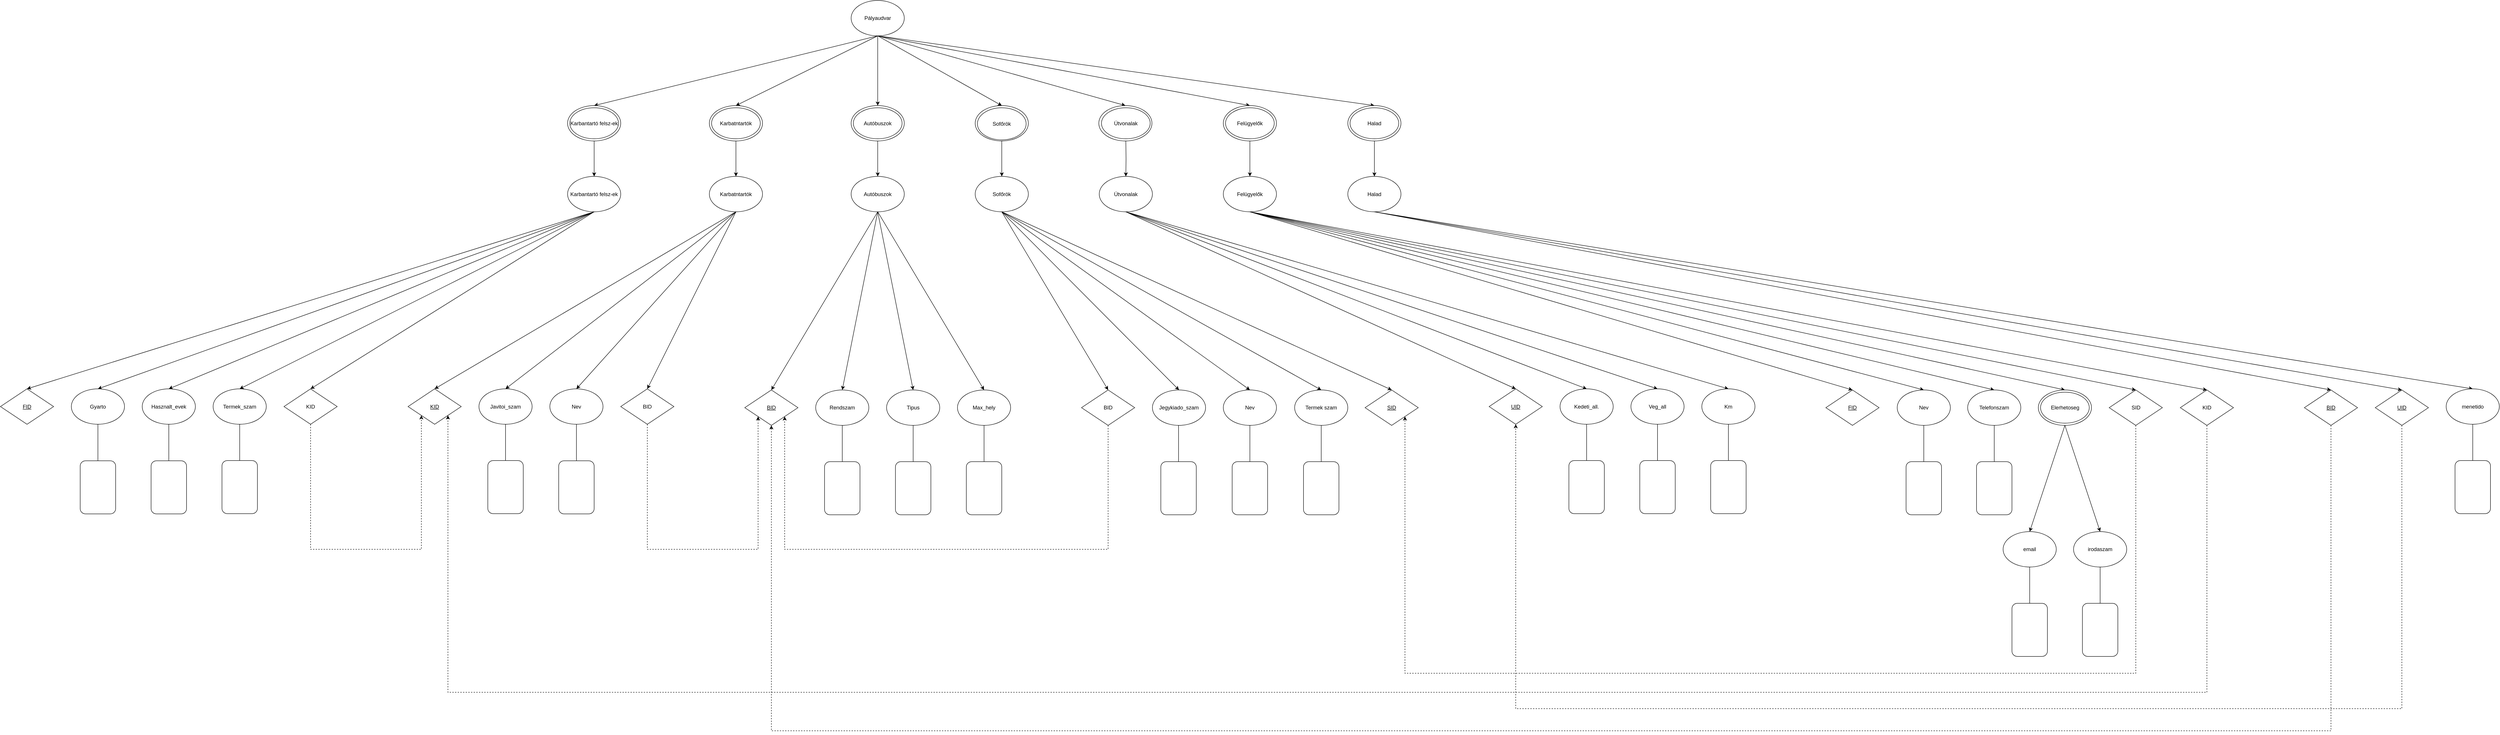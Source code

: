 <mxfile version="22.1.4" type="device">
  <diagram name="1 oldal" id="VtYqye-FtJfE0zJOBTTC">
    <mxGraphModel dx="3054" dy="775" grid="1" gridSize="10" guides="1" tooltips="1" connect="1" arrows="1" fold="1" page="1" pageScale="1" pageWidth="827" pageHeight="1169" math="0" shadow="0">
      <root>
        <mxCell id="0" />
        <mxCell id="1" parent="0" />
        <mxCell id="_cBR1kMhC5_cjphcYEg0-15" style="rounded=0;orthogonalLoop=1;jettySize=auto;html=1;exitX=0.5;exitY=1;exitDx=0;exitDy=0;entryX=0.5;entryY=0;entryDx=0;entryDy=0;" edge="1" parent="1" source="_cBR1kMhC5_cjphcYEg0-1" target="_cBR1kMhC5_cjphcYEg0-2">
          <mxGeometry relative="1" as="geometry" />
        </mxCell>
        <mxCell id="_cBR1kMhC5_cjphcYEg0-16" style="rounded=0;orthogonalLoop=1;jettySize=auto;html=1;exitX=0.5;exitY=1;exitDx=0;exitDy=0;entryX=0.5;entryY=0;entryDx=0;entryDy=0;" edge="1" parent="1" source="_cBR1kMhC5_cjphcYEg0-1" target="_cBR1kMhC5_cjphcYEg0-3">
          <mxGeometry relative="1" as="geometry" />
        </mxCell>
        <mxCell id="_cBR1kMhC5_cjphcYEg0-17" style="edgeStyle=orthogonalEdgeStyle;rounded=0;orthogonalLoop=1;jettySize=auto;html=1;exitX=0.5;exitY=1;exitDx=0;exitDy=0;entryX=0.5;entryY=0;entryDx=0;entryDy=0;" edge="1" parent="1" source="_cBR1kMhC5_cjphcYEg0-1" target="_cBR1kMhC5_cjphcYEg0-4">
          <mxGeometry relative="1" as="geometry" />
        </mxCell>
        <mxCell id="_cBR1kMhC5_cjphcYEg0-18" style="rounded=0;orthogonalLoop=1;jettySize=auto;html=1;exitX=0.5;exitY=1;exitDx=0;exitDy=0;entryX=0.5;entryY=0;entryDx=0;entryDy=0;" edge="1" parent="1" source="_cBR1kMhC5_cjphcYEg0-1" target="_cBR1kMhC5_cjphcYEg0-5">
          <mxGeometry relative="1" as="geometry" />
        </mxCell>
        <mxCell id="_cBR1kMhC5_cjphcYEg0-19" style="rounded=0;orthogonalLoop=1;jettySize=auto;html=1;exitX=0.5;exitY=1;exitDx=0;exitDy=0;entryX=0.5;entryY=0;entryDx=0;entryDy=0;" edge="1" parent="1" source="_cBR1kMhC5_cjphcYEg0-1" target="_cBR1kMhC5_cjphcYEg0-6">
          <mxGeometry relative="1" as="geometry" />
        </mxCell>
        <mxCell id="_cBR1kMhC5_cjphcYEg0-20" style="rounded=0;orthogonalLoop=1;jettySize=auto;html=1;exitX=0.5;exitY=1;exitDx=0;exitDy=0;entryX=0.5;entryY=0;entryDx=0;entryDy=0;" edge="1" parent="1" source="_cBR1kMhC5_cjphcYEg0-1" target="_cBR1kMhC5_cjphcYEg0-7">
          <mxGeometry relative="1" as="geometry" />
        </mxCell>
        <mxCell id="_cBR1kMhC5_cjphcYEg0-157" style="rounded=0;orthogonalLoop=1;jettySize=auto;html=1;exitX=0.5;exitY=1;exitDx=0;exitDy=0;entryX=0.5;entryY=0;entryDx=0;entryDy=0;" edge="1" parent="1" source="_cBR1kMhC5_cjphcYEg0-1" target="_cBR1kMhC5_cjphcYEg0-154">
          <mxGeometry relative="1" as="geometry" />
        </mxCell>
        <mxCell id="_cBR1kMhC5_cjphcYEg0-1" value="Pályaudvar" style="ellipse;whiteSpace=wrap;html=1;" vertex="1" parent="1">
          <mxGeometry x="360" y="40" width="120" height="80" as="geometry" />
        </mxCell>
        <mxCell id="_cBR1kMhC5_cjphcYEg0-21" style="edgeStyle=orthogonalEdgeStyle;rounded=0;orthogonalLoop=1;jettySize=auto;html=1;exitX=0.5;exitY=1;exitDx=0;exitDy=0;" edge="1" parent="1" source="_cBR1kMhC5_cjphcYEg0-2" target="_cBR1kMhC5_cjphcYEg0-8">
          <mxGeometry relative="1" as="geometry" />
        </mxCell>
        <mxCell id="_cBR1kMhC5_cjphcYEg0-2" value="Karbantartó felsz-ek" style="ellipse;whiteSpace=wrap;html=1;" vertex="1" parent="1">
          <mxGeometry x="-280" y="277.5" width="120" height="80" as="geometry" />
        </mxCell>
        <mxCell id="_cBR1kMhC5_cjphcYEg0-22" style="edgeStyle=orthogonalEdgeStyle;rounded=0;orthogonalLoop=1;jettySize=auto;html=1;exitX=0.5;exitY=1;exitDx=0;exitDy=0;entryX=0.5;entryY=0;entryDx=0;entryDy=0;" edge="1" parent="1" source="_cBR1kMhC5_cjphcYEg0-3" target="_cBR1kMhC5_cjphcYEg0-10">
          <mxGeometry relative="1" as="geometry" />
        </mxCell>
        <mxCell id="_cBR1kMhC5_cjphcYEg0-3" value="Karbatntartók" style="ellipse;whiteSpace=wrap;html=1;" vertex="1" parent="1">
          <mxGeometry x="40" y="277.5" width="120" height="80" as="geometry" />
        </mxCell>
        <mxCell id="_cBR1kMhC5_cjphcYEg0-23" style="edgeStyle=orthogonalEdgeStyle;rounded=0;orthogonalLoop=1;jettySize=auto;html=1;exitX=0.5;exitY=1;exitDx=0;exitDy=0;" edge="1" parent="1" source="_cBR1kMhC5_cjphcYEg0-4" target="_cBR1kMhC5_cjphcYEg0-11">
          <mxGeometry relative="1" as="geometry" />
        </mxCell>
        <mxCell id="_cBR1kMhC5_cjphcYEg0-4" value="Autóbuszok" style="ellipse;whiteSpace=wrap;html=1;" vertex="1" parent="1">
          <mxGeometry x="360" y="277.5" width="120" height="80" as="geometry" />
        </mxCell>
        <mxCell id="_cBR1kMhC5_cjphcYEg0-24" style="edgeStyle=orthogonalEdgeStyle;rounded=0;orthogonalLoop=1;jettySize=auto;html=1;exitX=0.5;exitY=1;exitDx=0;exitDy=0;entryX=0.5;entryY=0;entryDx=0;entryDy=0;" edge="1" parent="1" source="_cBR1kMhC5_cjphcYEg0-5" target="_cBR1kMhC5_cjphcYEg0-12">
          <mxGeometry relative="1" as="geometry" />
        </mxCell>
        <mxCell id="_cBR1kMhC5_cjphcYEg0-5" value="Sofőrök" style="ellipse;whiteSpace=wrap;html=1;" vertex="1" parent="1">
          <mxGeometry x="640" y="277.5" width="120" height="80" as="geometry" />
        </mxCell>
        <mxCell id="_cBR1kMhC5_cjphcYEg0-25" style="edgeStyle=orthogonalEdgeStyle;rounded=0;orthogonalLoop=1;jettySize=auto;html=1;exitX=0.5;exitY=1;exitDx=0;exitDy=0;" edge="1" parent="1" target="_cBR1kMhC5_cjphcYEg0-13">
          <mxGeometry relative="1" as="geometry">
            <mxPoint x="980" y="357.5" as="sourcePoint" />
          </mxGeometry>
        </mxCell>
        <mxCell id="_cBR1kMhC5_cjphcYEg0-6" value="Útvonalak" style="ellipse;whiteSpace=wrap;html=1;" vertex="1" parent="1">
          <mxGeometry x="919" y="277.5" width="120" height="80" as="geometry" />
        </mxCell>
        <mxCell id="_cBR1kMhC5_cjphcYEg0-26" style="edgeStyle=orthogonalEdgeStyle;rounded=0;orthogonalLoop=1;jettySize=auto;html=1;exitX=0.5;exitY=1;exitDx=0;exitDy=0;entryX=0.5;entryY=0;entryDx=0;entryDy=0;" edge="1" parent="1" source="_cBR1kMhC5_cjphcYEg0-7" target="_cBR1kMhC5_cjphcYEg0-14">
          <mxGeometry relative="1" as="geometry" />
        </mxCell>
        <mxCell id="_cBR1kMhC5_cjphcYEg0-7" value="Felügyelők" style="ellipse;whiteSpace=wrap;html=1;" vertex="1" parent="1">
          <mxGeometry x="1200" y="277.5" width="120" height="80" as="geometry" />
        </mxCell>
        <mxCell id="_cBR1kMhC5_cjphcYEg0-66" style="edgeStyle=none;rounded=0;orthogonalLoop=1;jettySize=auto;html=1;exitX=0.5;exitY=1;exitDx=0;exitDy=0;entryX=0.5;entryY=0;entryDx=0;entryDy=0;" edge="1" parent="1" source="_cBR1kMhC5_cjphcYEg0-8" target="_cBR1kMhC5_cjphcYEg0-36">
          <mxGeometry relative="1" as="geometry" />
        </mxCell>
        <mxCell id="_cBR1kMhC5_cjphcYEg0-67" style="edgeStyle=none;rounded=0;orthogonalLoop=1;jettySize=auto;html=1;exitX=0.5;exitY=1;exitDx=0;exitDy=0;entryX=0.5;entryY=0;entryDx=0;entryDy=0;" edge="1" parent="1" source="_cBR1kMhC5_cjphcYEg0-8" target="_cBR1kMhC5_cjphcYEg0-33">
          <mxGeometry relative="1" as="geometry" />
        </mxCell>
        <mxCell id="_cBR1kMhC5_cjphcYEg0-68" style="edgeStyle=none;rounded=0;orthogonalLoop=1;jettySize=auto;html=1;exitX=0.5;exitY=1;exitDx=0;exitDy=0;entryX=0.5;entryY=0;entryDx=0;entryDy=0;" edge="1" parent="1" source="_cBR1kMhC5_cjphcYEg0-8" target="_cBR1kMhC5_cjphcYEg0-34">
          <mxGeometry relative="1" as="geometry" />
        </mxCell>
        <mxCell id="_cBR1kMhC5_cjphcYEg0-69" style="edgeStyle=none;rounded=0;orthogonalLoop=1;jettySize=auto;html=1;exitX=0.5;exitY=1;exitDx=0;exitDy=0;entryX=0.5;entryY=0;entryDx=0;entryDy=0;" edge="1" parent="1" source="_cBR1kMhC5_cjphcYEg0-8" target="_cBR1kMhC5_cjphcYEg0-35">
          <mxGeometry relative="1" as="geometry" />
        </mxCell>
        <mxCell id="_cBR1kMhC5_cjphcYEg0-70" style="edgeStyle=none;rounded=0;orthogonalLoop=1;jettySize=auto;html=1;exitX=0.5;exitY=1;exitDx=0;exitDy=0;entryX=0.5;entryY=0;entryDx=0;entryDy=0;" edge="1" parent="1" source="_cBR1kMhC5_cjphcYEg0-8" target="_cBR1kMhC5_cjphcYEg0-37">
          <mxGeometry relative="1" as="geometry" />
        </mxCell>
        <mxCell id="_cBR1kMhC5_cjphcYEg0-8" value="Karbantartó felsz-ek" style="ellipse;whiteSpace=wrap;html=1;" vertex="1" parent="1">
          <mxGeometry x="-280" y="437.5" width="120" height="80" as="geometry" />
        </mxCell>
        <mxCell id="_cBR1kMhC5_cjphcYEg0-71" style="edgeStyle=none;rounded=0;orthogonalLoop=1;jettySize=auto;html=1;exitX=0.5;exitY=1;exitDx=0;exitDy=0;entryX=0.5;entryY=0;entryDx=0;entryDy=0;" edge="1" parent="1" source="_cBR1kMhC5_cjphcYEg0-10" target="_cBR1kMhC5_cjphcYEg0-42">
          <mxGeometry relative="1" as="geometry" />
        </mxCell>
        <mxCell id="_cBR1kMhC5_cjphcYEg0-72" style="edgeStyle=none;rounded=0;orthogonalLoop=1;jettySize=auto;html=1;exitX=0.5;exitY=1;exitDx=0;exitDy=0;entryX=0.5;entryY=0;entryDx=0;entryDy=0;" edge="1" parent="1" source="_cBR1kMhC5_cjphcYEg0-10" target="_cBR1kMhC5_cjphcYEg0-39">
          <mxGeometry relative="1" as="geometry" />
        </mxCell>
        <mxCell id="_cBR1kMhC5_cjphcYEg0-73" style="edgeStyle=none;rounded=0;orthogonalLoop=1;jettySize=auto;html=1;exitX=0.5;exitY=1;exitDx=0;exitDy=0;entryX=0.5;entryY=0;entryDx=0;entryDy=0;" edge="1" parent="1" source="_cBR1kMhC5_cjphcYEg0-10" target="_cBR1kMhC5_cjphcYEg0-40">
          <mxGeometry relative="1" as="geometry" />
        </mxCell>
        <mxCell id="_cBR1kMhC5_cjphcYEg0-74" style="edgeStyle=none;rounded=0;orthogonalLoop=1;jettySize=auto;html=1;exitX=0.5;exitY=1;exitDx=0;exitDy=0;entryX=0.5;entryY=0;entryDx=0;entryDy=0;" edge="1" parent="1" source="_cBR1kMhC5_cjphcYEg0-10" target="_cBR1kMhC5_cjphcYEg0-43">
          <mxGeometry relative="1" as="geometry" />
        </mxCell>
        <mxCell id="_cBR1kMhC5_cjphcYEg0-10" value="Karbatntartók" style="ellipse;whiteSpace=wrap;html=1;" vertex="1" parent="1">
          <mxGeometry x="40" y="437.5" width="120" height="80" as="geometry" />
        </mxCell>
        <mxCell id="_cBR1kMhC5_cjphcYEg0-75" style="edgeStyle=none;rounded=0;orthogonalLoop=1;jettySize=auto;html=1;exitX=0.5;exitY=1;exitDx=0;exitDy=0;entryX=0.5;entryY=0;entryDx=0;entryDy=0;" edge="1" parent="1" source="_cBR1kMhC5_cjphcYEg0-11" target="_cBR1kMhC5_cjphcYEg0-47">
          <mxGeometry relative="1" as="geometry" />
        </mxCell>
        <mxCell id="_cBR1kMhC5_cjphcYEg0-76" style="edgeStyle=none;rounded=0;orthogonalLoop=1;jettySize=auto;html=1;exitX=0.5;exitY=1;exitDx=0;exitDy=0;entryX=0.5;entryY=0;entryDx=0;entryDy=0;" edge="1" parent="1" source="_cBR1kMhC5_cjphcYEg0-11" target="_cBR1kMhC5_cjphcYEg0-44">
          <mxGeometry relative="1" as="geometry" />
        </mxCell>
        <mxCell id="_cBR1kMhC5_cjphcYEg0-77" style="edgeStyle=none;rounded=0;orthogonalLoop=1;jettySize=auto;html=1;exitX=0.5;exitY=1;exitDx=0;exitDy=0;entryX=0.5;entryY=0;entryDx=0;entryDy=0;" edge="1" parent="1" source="_cBR1kMhC5_cjphcYEg0-11" target="_cBR1kMhC5_cjphcYEg0-45">
          <mxGeometry relative="1" as="geometry" />
        </mxCell>
        <mxCell id="_cBR1kMhC5_cjphcYEg0-78" style="edgeStyle=none;rounded=0;orthogonalLoop=1;jettySize=auto;html=1;exitX=0.5;exitY=1;exitDx=0;exitDy=0;entryX=0.5;entryY=0;entryDx=0;entryDy=0;" edge="1" parent="1" source="_cBR1kMhC5_cjphcYEg0-11" target="_cBR1kMhC5_cjphcYEg0-46">
          <mxGeometry relative="1" as="geometry" />
        </mxCell>
        <mxCell id="_cBR1kMhC5_cjphcYEg0-11" value="Autóbuszok" style="ellipse;whiteSpace=wrap;html=1;" vertex="1" parent="1">
          <mxGeometry x="360" y="437.5" width="120" height="80" as="geometry" />
        </mxCell>
        <mxCell id="_cBR1kMhC5_cjphcYEg0-79" style="edgeStyle=none;rounded=0;orthogonalLoop=1;jettySize=auto;html=1;exitX=0.5;exitY=1;exitDx=0;exitDy=0;entryX=0.5;entryY=0;entryDx=0;entryDy=0;" edge="1" parent="1" source="_cBR1kMhC5_cjphcYEg0-12">
          <mxGeometry relative="1" as="geometry">
            <mxPoint x="940" y="920.0" as="targetPoint" />
          </mxGeometry>
        </mxCell>
        <mxCell id="_cBR1kMhC5_cjphcYEg0-80" style="edgeStyle=none;rounded=0;orthogonalLoop=1;jettySize=auto;html=1;exitX=0.5;exitY=1;exitDx=0;exitDy=0;entryX=0.5;entryY=0;entryDx=0;entryDy=0;" edge="1" parent="1" source="_cBR1kMhC5_cjphcYEg0-12" target="_cBR1kMhC5_cjphcYEg0-49">
          <mxGeometry relative="1" as="geometry" />
        </mxCell>
        <mxCell id="_cBR1kMhC5_cjphcYEg0-81" style="edgeStyle=none;rounded=0;orthogonalLoop=1;jettySize=auto;html=1;exitX=0.5;exitY=1;exitDx=0;exitDy=0;entryX=0.5;entryY=0;entryDx=0;entryDy=0;" edge="1" parent="1" source="_cBR1kMhC5_cjphcYEg0-12" target="_cBR1kMhC5_cjphcYEg0-50">
          <mxGeometry relative="1" as="geometry" />
        </mxCell>
        <mxCell id="_cBR1kMhC5_cjphcYEg0-82" style="edgeStyle=none;rounded=0;orthogonalLoop=1;jettySize=auto;html=1;exitX=0.5;exitY=1;exitDx=0;exitDy=0;entryX=0.5;entryY=0;entryDx=0;entryDy=0;" edge="1" parent="1" source="_cBR1kMhC5_cjphcYEg0-12" target="_cBR1kMhC5_cjphcYEg0-51">
          <mxGeometry relative="1" as="geometry" />
        </mxCell>
        <mxCell id="_cBR1kMhC5_cjphcYEg0-83" style="edgeStyle=none;rounded=0;orthogonalLoop=1;jettySize=auto;html=1;exitX=0.5;exitY=1;exitDx=0;exitDy=0;entryX=0.5;entryY=0;entryDx=0;entryDy=0;" edge="1" parent="1" source="_cBR1kMhC5_cjphcYEg0-12">
          <mxGeometry relative="1" as="geometry">
            <mxPoint x="1580" y="920.0" as="targetPoint" />
          </mxGeometry>
        </mxCell>
        <mxCell id="_cBR1kMhC5_cjphcYEg0-12" value="Sofőrök" style="ellipse;whiteSpace=wrap;html=1;" vertex="1" parent="1">
          <mxGeometry x="640" y="437.5" width="120" height="80" as="geometry" />
        </mxCell>
        <mxCell id="_cBR1kMhC5_cjphcYEg0-84" style="edgeStyle=none;rounded=0;orthogonalLoop=1;jettySize=auto;html=1;exitX=0.5;exitY=1;exitDx=0;exitDy=0;entryX=0.5;entryY=0;entryDx=0;entryDy=0;" edge="1" parent="1" source="_cBR1kMhC5_cjphcYEg0-13" target="_cBR1kMhC5_cjphcYEg0-57">
          <mxGeometry relative="1" as="geometry" />
        </mxCell>
        <mxCell id="_cBR1kMhC5_cjphcYEg0-85" style="edgeStyle=none;rounded=0;orthogonalLoop=1;jettySize=auto;html=1;exitX=0.5;exitY=1;exitDx=0;exitDy=0;entryX=0.5;entryY=0;entryDx=0;entryDy=0;" edge="1" parent="1" source="_cBR1kMhC5_cjphcYEg0-13" target="_cBR1kMhC5_cjphcYEg0-54">
          <mxGeometry relative="1" as="geometry" />
        </mxCell>
        <mxCell id="_cBR1kMhC5_cjphcYEg0-86" style="edgeStyle=none;rounded=0;orthogonalLoop=1;jettySize=auto;html=1;exitX=0.5;exitY=1;exitDx=0;exitDy=0;entryX=0.5;entryY=0;entryDx=0;entryDy=0;" edge="1" parent="1" source="_cBR1kMhC5_cjphcYEg0-13" target="_cBR1kMhC5_cjphcYEg0-55">
          <mxGeometry relative="1" as="geometry" />
        </mxCell>
        <mxCell id="_cBR1kMhC5_cjphcYEg0-87" style="edgeStyle=none;rounded=0;orthogonalLoop=1;jettySize=auto;html=1;exitX=0.5;exitY=1;exitDx=0;exitDy=0;entryX=0.5;entryY=0;entryDx=0;entryDy=0;" edge="1" parent="1" source="_cBR1kMhC5_cjphcYEg0-13" target="_cBR1kMhC5_cjphcYEg0-56">
          <mxGeometry relative="1" as="geometry" />
        </mxCell>
        <mxCell id="_cBR1kMhC5_cjphcYEg0-13" value="Útvonalak" style="ellipse;whiteSpace=wrap;html=1;" vertex="1" parent="1">
          <mxGeometry x="920" y="437.5" width="120" height="80" as="geometry" />
        </mxCell>
        <mxCell id="_cBR1kMhC5_cjphcYEg0-88" style="edgeStyle=none;rounded=0;orthogonalLoop=1;jettySize=auto;html=1;exitX=0.5;exitY=1;exitDx=0;exitDy=0;entryX=0.5;entryY=0;entryDx=0;entryDy=0;" edge="1" parent="1" source="_cBR1kMhC5_cjphcYEg0-14" target="_cBR1kMhC5_cjphcYEg0-61">
          <mxGeometry relative="1" as="geometry" />
        </mxCell>
        <mxCell id="_cBR1kMhC5_cjphcYEg0-89" style="edgeStyle=none;rounded=0;orthogonalLoop=1;jettySize=auto;html=1;exitX=0.5;exitY=1;exitDx=0;exitDy=0;entryX=0.5;entryY=0;entryDx=0;entryDy=0;" edge="1" parent="1" source="_cBR1kMhC5_cjphcYEg0-14" target="_cBR1kMhC5_cjphcYEg0-58">
          <mxGeometry relative="1" as="geometry" />
        </mxCell>
        <mxCell id="_cBR1kMhC5_cjphcYEg0-90" style="edgeStyle=none;rounded=0;orthogonalLoop=1;jettySize=auto;html=1;exitX=0.5;exitY=1;exitDx=0;exitDy=0;entryX=0.5;entryY=0;entryDx=0;entryDy=0;" edge="1" parent="1" source="_cBR1kMhC5_cjphcYEg0-14" target="_cBR1kMhC5_cjphcYEg0-59">
          <mxGeometry relative="1" as="geometry" />
        </mxCell>
        <mxCell id="_cBR1kMhC5_cjphcYEg0-91" style="edgeStyle=none;rounded=0;orthogonalLoop=1;jettySize=auto;html=1;exitX=0.5;exitY=1;exitDx=0;exitDy=0;entryX=0.5;entryY=0;entryDx=0;entryDy=0;" edge="1" parent="1" source="_cBR1kMhC5_cjphcYEg0-14" target="_cBR1kMhC5_cjphcYEg0-60">
          <mxGeometry relative="1" as="geometry" />
        </mxCell>
        <mxCell id="_cBR1kMhC5_cjphcYEg0-92" style="edgeStyle=none;rounded=0;orthogonalLoop=1;jettySize=auto;html=1;exitX=0.5;exitY=1;exitDx=0;exitDy=0;entryX=0.5;entryY=0;entryDx=0;entryDy=0;" edge="1" parent="1" source="_cBR1kMhC5_cjphcYEg0-14" target="_cBR1kMhC5_cjphcYEg0-65">
          <mxGeometry relative="1" as="geometry">
            <mxPoint x="3380" y="920" as="targetPoint" />
          </mxGeometry>
        </mxCell>
        <mxCell id="_cBR1kMhC5_cjphcYEg0-152" style="rounded=0;orthogonalLoop=1;jettySize=auto;html=1;exitX=0.5;exitY=1;exitDx=0;exitDy=0;entryX=0.5;entryY=0;entryDx=0;entryDy=0;" edge="1" parent="1" source="_cBR1kMhC5_cjphcYEg0-14" target="_cBR1kMhC5_cjphcYEg0-144">
          <mxGeometry relative="1" as="geometry" />
        </mxCell>
        <mxCell id="_cBR1kMhC5_cjphcYEg0-14" value="Felügyelők" style="ellipse;whiteSpace=wrap;html=1;" vertex="1" parent="1">
          <mxGeometry x="1200" y="437.5" width="120" height="80" as="geometry" />
        </mxCell>
        <mxCell id="_cBR1kMhC5_cjphcYEg0-27" value="Útvonalak" style="ellipse;whiteSpace=wrap;html=1;" vertex="1" parent="1">
          <mxGeometry x="925" y="282.5" width="110" height="70" as="geometry" />
        </mxCell>
        <mxCell id="_cBR1kMhC5_cjphcYEg0-28" value="Felügyelők" style="ellipse;whiteSpace=wrap;html=1;" vertex="1" parent="1">
          <mxGeometry x="1205" y="282.5" width="110" height="70" as="geometry" />
        </mxCell>
        <mxCell id="_cBR1kMhC5_cjphcYEg0-29" value="Sofőrök" style="ellipse;whiteSpace=wrap;html=1;" vertex="1" parent="1">
          <mxGeometry x="645" y="282.5" width="110" height="72.5" as="geometry" />
        </mxCell>
        <mxCell id="_cBR1kMhC5_cjphcYEg0-30" value="Autóbuszok" style="ellipse;whiteSpace=wrap;html=1;" vertex="1" parent="1">
          <mxGeometry x="365" y="282.5" width="110" height="70" as="geometry" />
        </mxCell>
        <mxCell id="_cBR1kMhC5_cjphcYEg0-31" value="Karbatntartók" style="ellipse;whiteSpace=wrap;html=1;" vertex="1" parent="1">
          <mxGeometry x="45" y="282.5" width="110" height="70" as="geometry" />
        </mxCell>
        <mxCell id="_cBR1kMhC5_cjphcYEg0-32" value="Karbantartó felsz-ek" style="ellipse;whiteSpace=wrap;html=1;" vertex="1" parent="1">
          <mxGeometry x="-275" y="282.5" width="110" height="70" as="geometry" />
        </mxCell>
        <mxCell id="_cBR1kMhC5_cjphcYEg0-98" style="edgeStyle=none;rounded=0;orthogonalLoop=1;jettySize=auto;html=1;exitX=0.5;exitY=1;exitDx=0;exitDy=0;entryX=0;entryY=0.5;entryDx=0;entryDy=0;endArrow=none;endFill=0;" edge="1" parent="1" source="_cBR1kMhC5_cjphcYEg0-33" target="_cBR1kMhC5_cjphcYEg0-95">
          <mxGeometry relative="1" as="geometry" />
        </mxCell>
        <mxCell id="_cBR1kMhC5_cjphcYEg0-33" value="Gyarto" style="ellipse;whiteSpace=wrap;html=1;" vertex="1" parent="1">
          <mxGeometry x="-1400" y="917.5" width="120" height="80" as="geometry" />
        </mxCell>
        <mxCell id="_cBR1kMhC5_cjphcYEg0-34" value="Hasznalt_evek" style="ellipse;whiteSpace=wrap;html=1;" vertex="1" parent="1">
          <mxGeometry x="-1240" y="917.5" width="120" height="80" as="geometry" />
        </mxCell>
        <mxCell id="_cBR1kMhC5_cjphcYEg0-35" value="Termek_szam" style="ellipse;whiteSpace=wrap;html=1;" vertex="1" parent="1">
          <mxGeometry x="-1080" y="917.5" width="120" height="80" as="geometry" />
        </mxCell>
        <mxCell id="_cBR1kMhC5_cjphcYEg0-36" value="&lt;u&gt;FID&lt;/u&gt;" style="rhombus;whiteSpace=wrap;html=1;" vertex="1" parent="1">
          <mxGeometry x="-1560" y="917.5" width="120" height="80" as="geometry" />
        </mxCell>
        <mxCell id="_cBR1kMhC5_cjphcYEg0-137" style="edgeStyle=orthogonalEdgeStyle;rounded=0;orthogonalLoop=1;jettySize=auto;html=1;exitX=0.5;exitY=1;exitDx=0;exitDy=0;entryX=0;entryY=1;entryDx=0;entryDy=0;dashed=1;" edge="1" parent="1" source="_cBR1kMhC5_cjphcYEg0-37" target="_cBR1kMhC5_cjphcYEg0-42">
          <mxGeometry relative="1" as="geometry">
            <Array as="points">
              <mxPoint x="-860" y="1280" />
              <mxPoint x="-610" y="1280" />
            </Array>
          </mxGeometry>
        </mxCell>
        <mxCell id="_cBR1kMhC5_cjphcYEg0-37" value="KID" style="rhombus;whiteSpace=wrap;html=1;" vertex="1" parent="1">
          <mxGeometry x="-920" y="917.5" width="120" height="80" as="geometry" />
        </mxCell>
        <mxCell id="_cBR1kMhC5_cjphcYEg0-39" value="Javitoi_szam" style="ellipse;whiteSpace=wrap;html=1;" vertex="1" parent="1">
          <mxGeometry x="-480" y="917.5" width="120" height="80" as="geometry" />
        </mxCell>
        <mxCell id="_cBR1kMhC5_cjphcYEg0-40" value="Nev" style="ellipse;whiteSpace=wrap;html=1;" vertex="1" parent="1">
          <mxGeometry x="-320" y="917.5" width="120" height="80" as="geometry" />
        </mxCell>
        <mxCell id="_cBR1kMhC5_cjphcYEg0-42" value="&lt;u&gt;KID&lt;/u&gt;" style="rhombus;whiteSpace=wrap;html=1;" vertex="1" parent="1">
          <mxGeometry x="-640" y="917.5" width="120" height="80" as="geometry" />
        </mxCell>
        <mxCell id="_cBR1kMhC5_cjphcYEg0-140" style="edgeStyle=orthogonalEdgeStyle;rounded=0;orthogonalLoop=1;jettySize=auto;html=1;exitX=0.5;exitY=1;exitDx=0;exitDy=0;entryX=0;entryY=1;entryDx=0;entryDy=0;dashed=1;" edge="1" parent="1" source="_cBR1kMhC5_cjphcYEg0-43" target="_cBR1kMhC5_cjphcYEg0-47">
          <mxGeometry relative="1" as="geometry">
            <Array as="points">
              <mxPoint x="-100" y="1280" />
              <mxPoint x="150" y="1280" />
            </Array>
          </mxGeometry>
        </mxCell>
        <mxCell id="_cBR1kMhC5_cjphcYEg0-43" value="BID" style="rhombus;whiteSpace=wrap;html=1;" vertex="1" parent="1">
          <mxGeometry x="-160" y="917.5" width="120" height="80" as="geometry" />
        </mxCell>
        <mxCell id="_cBR1kMhC5_cjphcYEg0-44" value="Rendszam" style="ellipse;whiteSpace=wrap;html=1;" vertex="1" parent="1">
          <mxGeometry x="280" y="920" width="120" height="80" as="geometry" />
        </mxCell>
        <mxCell id="_cBR1kMhC5_cjphcYEg0-45" value="Tipus" style="ellipse;whiteSpace=wrap;html=1;" vertex="1" parent="1">
          <mxGeometry x="440" y="920" width="120" height="80" as="geometry" />
        </mxCell>
        <mxCell id="_cBR1kMhC5_cjphcYEg0-46" value="Max_hely" style="ellipse;whiteSpace=wrap;html=1;" vertex="1" parent="1">
          <mxGeometry x="600" y="920" width="120" height="80" as="geometry" />
        </mxCell>
        <mxCell id="_cBR1kMhC5_cjphcYEg0-47" value="&lt;u&gt;BID&lt;/u&gt;" style="rhombus;whiteSpace=wrap;html=1;" vertex="1" parent="1">
          <mxGeometry x="120" y="920" width="120" height="80" as="geometry" />
        </mxCell>
        <mxCell id="_cBR1kMhC5_cjphcYEg0-49" value="Jegykiado_szam" style="ellipse;whiteSpace=wrap;html=1;" vertex="1" parent="1">
          <mxGeometry x="1040" y="920" width="120" height="80" as="geometry" />
        </mxCell>
        <mxCell id="_cBR1kMhC5_cjphcYEg0-50" value="Nev" style="ellipse;whiteSpace=wrap;html=1;" vertex="1" parent="1">
          <mxGeometry x="1200" y="920" width="120" height="80" as="geometry" />
        </mxCell>
        <mxCell id="_cBR1kMhC5_cjphcYEg0-51" value="Termek szam" style="ellipse;whiteSpace=wrap;html=1;" vertex="1" parent="1">
          <mxGeometry x="1361" y="920" width="120" height="80" as="geometry" />
        </mxCell>
        <mxCell id="_cBR1kMhC5_cjphcYEg0-54" value="Kedeti_all." style="ellipse;whiteSpace=wrap;html=1;" vertex="1" parent="1">
          <mxGeometry x="1960" y="917.5" width="120" height="80" as="geometry" />
        </mxCell>
        <mxCell id="_cBR1kMhC5_cjphcYEg0-55" value="Veg_all" style="ellipse;whiteSpace=wrap;html=1;" vertex="1" parent="1">
          <mxGeometry x="2120" y="917.5" width="120" height="80" as="geometry" />
        </mxCell>
        <mxCell id="_cBR1kMhC5_cjphcYEg0-56" value="Km" style="ellipse;whiteSpace=wrap;html=1;" vertex="1" parent="1">
          <mxGeometry x="2280" y="917.5" width="120" height="80" as="geometry" />
        </mxCell>
        <mxCell id="_cBR1kMhC5_cjphcYEg0-57" value="&lt;u&gt;UID&lt;/u&gt;" style="rhombus;whiteSpace=wrap;html=1;" vertex="1" parent="1">
          <mxGeometry x="1800" y="917.5" width="120" height="80" as="geometry" />
        </mxCell>
        <mxCell id="_cBR1kMhC5_cjphcYEg0-58" value="Nev" style="ellipse;whiteSpace=wrap;html=1;" vertex="1" parent="1">
          <mxGeometry x="2721" y="920" width="120" height="80" as="geometry" />
        </mxCell>
        <mxCell id="_cBR1kMhC5_cjphcYEg0-59" value="Telefonszam" style="ellipse;whiteSpace=wrap;html=1;" vertex="1" parent="1">
          <mxGeometry x="2880" y="920" width="120" height="80" as="geometry" />
        </mxCell>
        <mxCell id="_cBR1kMhC5_cjphcYEg0-135" style="edgeStyle=none;rounded=0;orthogonalLoop=1;jettySize=auto;html=1;exitX=0.5;exitY=1;exitDx=0;exitDy=0;entryX=0.5;entryY=0;entryDx=0;entryDy=0;" edge="1" parent="1" source="_cBR1kMhC5_cjphcYEg0-60" target="_cBR1kMhC5_cjphcYEg0-64">
          <mxGeometry relative="1" as="geometry" />
        </mxCell>
        <mxCell id="_cBR1kMhC5_cjphcYEg0-136" style="edgeStyle=none;rounded=0;orthogonalLoop=1;jettySize=auto;html=1;exitX=0.5;exitY=1;exitDx=0;exitDy=0;entryX=0.5;entryY=0;entryDx=0;entryDy=0;" edge="1" parent="1" source="_cBR1kMhC5_cjphcYEg0-60" target="_cBR1kMhC5_cjphcYEg0-63">
          <mxGeometry relative="1" as="geometry" />
        </mxCell>
        <mxCell id="_cBR1kMhC5_cjphcYEg0-60" value="Elerhetoseg" style="ellipse;whiteSpace=wrap;html=1;" vertex="1" parent="1">
          <mxGeometry x="3039.5" y="920" width="120" height="80" as="geometry" />
        </mxCell>
        <mxCell id="_cBR1kMhC5_cjphcYEg0-61" value="&lt;u&gt;FID&lt;/u&gt;" style="rhombus;whiteSpace=wrap;html=1;" vertex="1" parent="1">
          <mxGeometry x="2560" y="920" width="120" height="80" as="geometry" />
        </mxCell>
        <mxCell id="_cBR1kMhC5_cjphcYEg0-62" value="Elerhetoseg" style="ellipse;whiteSpace=wrap;html=1;" vertex="1" parent="1">
          <mxGeometry x="3044.5" y="925" width="110" height="70" as="geometry" />
        </mxCell>
        <mxCell id="_cBR1kMhC5_cjphcYEg0-63" value="email" style="ellipse;whiteSpace=wrap;html=1;" vertex="1" parent="1">
          <mxGeometry x="2960" y="1240" width="120" height="80" as="geometry" />
        </mxCell>
        <mxCell id="_cBR1kMhC5_cjphcYEg0-64" value="irodaszam" style="ellipse;whiteSpace=wrap;html=1;" vertex="1" parent="1">
          <mxGeometry x="3119" y="1240" width="120" height="80" as="geometry" />
        </mxCell>
        <mxCell id="_cBR1kMhC5_cjphcYEg0-145" style="edgeStyle=orthogonalEdgeStyle;rounded=0;orthogonalLoop=1;jettySize=auto;html=1;exitX=0.5;exitY=1;exitDx=0;exitDy=0;entryX=1;entryY=1;entryDx=0;entryDy=0;dashed=1;" edge="1" parent="1" source="_cBR1kMhC5_cjphcYEg0-65" target="_cBR1kMhC5_cjphcYEg0-141">
          <mxGeometry relative="1" as="geometry">
            <Array as="points">
              <mxPoint x="3260" y="1560" />
              <mxPoint x="1610" y="1560" />
            </Array>
          </mxGeometry>
        </mxCell>
        <mxCell id="_cBR1kMhC5_cjphcYEg0-65" value="SID" style="rhombus;whiteSpace=wrap;html=1;" vertex="1" parent="1">
          <mxGeometry x="3199.5" y="920" width="120" height="80" as="geometry" />
        </mxCell>
        <mxCell id="_cBR1kMhC5_cjphcYEg0-95" value="" style="rounded=1;whiteSpace=wrap;html=1;rotation=90;" vertex="1" parent="1">
          <mxGeometry x="-1400" y="1100" width="120" height="80" as="geometry" />
        </mxCell>
        <mxCell id="_cBR1kMhC5_cjphcYEg0-99" style="edgeStyle=none;rounded=0;orthogonalLoop=1;jettySize=auto;html=1;exitX=0.5;exitY=1;exitDx=0;exitDy=0;entryX=0;entryY=0.5;entryDx=0;entryDy=0;endArrow=none;endFill=0;" edge="1" parent="1" target="_cBR1kMhC5_cjphcYEg0-100">
          <mxGeometry relative="1" as="geometry">
            <mxPoint x="-1180" y="998" as="sourcePoint" />
          </mxGeometry>
        </mxCell>
        <mxCell id="_cBR1kMhC5_cjphcYEg0-100" value="" style="rounded=1;whiteSpace=wrap;html=1;rotation=90;" vertex="1" parent="1">
          <mxGeometry x="-1240" y="1100" width="120" height="80" as="geometry" />
        </mxCell>
        <mxCell id="_cBR1kMhC5_cjphcYEg0-101" style="edgeStyle=none;rounded=0;orthogonalLoop=1;jettySize=auto;html=1;exitX=0.5;exitY=1;exitDx=0;exitDy=0;entryX=0;entryY=0.5;entryDx=0;entryDy=0;endArrow=none;endFill=0;" edge="1" parent="1" target="_cBR1kMhC5_cjphcYEg0-102">
          <mxGeometry relative="1" as="geometry">
            <mxPoint x="-1020" y="997.5" as="sourcePoint" />
          </mxGeometry>
        </mxCell>
        <mxCell id="_cBR1kMhC5_cjphcYEg0-102" value="" style="rounded=1;whiteSpace=wrap;html=1;rotation=90;" vertex="1" parent="1">
          <mxGeometry x="-1080" y="1099.5" width="120" height="80" as="geometry" />
        </mxCell>
        <mxCell id="_cBR1kMhC5_cjphcYEg0-103" style="edgeStyle=none;rounded=0;orthogonalLoop=1;jettySize=auto;html=1;exitX=0.5;exitY=1;exitDx=0;exitDy=0;entryX=0;entryY=0.5;entryDx=0;entryDy=0;endArrow=none;endFill=0;" edge="1" parent="1" target="_cBR1kMhC5_cjphcYEg0-104">
          <mxGeometry relative="1" as="geometry">
            <mxPoint x="-420" y="997.5" as="sourcePoint" />
          </mxGeometry>
        </mxCell>
        <mxCell id="_cBR1kMhC5_cjphcYEg0-104" value="" style="rounded=1;whiteSpace=wrap;html=1;rotation=90;" vertex="1" parent="1">
          <mxGeometry x="-480" y="1099.5" width="120" height="80" as="geometry" />
        </mxCell>
        <mxCell id="_cBR1kMhC5_cjphcYEg0-107" style="edgeStyle=none;rounded=0;orthogonalLoop=1;jettySize=auto;html=1;exitX=0.5;exitY=1;exitDx=0;exitDy=0;entryX=0;entryY=0.5;entryDx=0;entryDy=0;endArrow=none;endFill=0;" edge="1" parent="1" target="_cBR1kMhC5_cjphcYEg0-108">
          <mxGeometry relative="1" as="geometry">
            <mxPoint x="-260" y="998" as="sourcePoint" />
          </mxGeometry>
        </mxCell>
        <mxCell id="_cBR1kMhC5_cjphcYEg0-108" value="" style="rounded=1;whiteSpace=wrap;html=1;rotation=90;" vertex="1" parent="1">
          <mxGeometry x="-320" y="1100" width="120" height="80" as="geometry" />
        </mxCell>
        <mxCell id="_cBR1kMhC5_cjphcYEg0-109" style="edgeStyle=none;rounded=0;orthogonalLoop=1;jettySize=auto;html=1;exitX=0.5;exitY=1;exitDx=0;exitDy=0;entryX=0;entryY=0.5;entryDx=0;entryDy=0;endArrow=none;endFill=0;" edge="1" parent="1" target="_cBR1kMhC5_cjphcYEg0-110">
          <mxGeometry relative="1" as="geometry">
            <mxPoint x="340" y="1000" as="sourcePoint" />
          </mxGeometry>
        </mxCell>
        <mxCell id="_cBR1kMhC5_cjphcYEg0-110" value="" style="rounded=1;whiteSpace=wrap;html=1;rotation=90;" vertex="1" parent="1">
          <mxGeometry x="280" y="1102" width="120" height="80" as="geometry" />
        </mxCell>
        <mxCell id="_cBR1kMhC5_cjphcYEg0-111" style="edgeStyle=none;rounded=0;orthogonalLoop=1;jettySize=auto;html=1;exitX=0.5;exitY=1;exitDx=0;exitDy=0;entryX=0;entryY=0.5;entryDx=0;entryDy=0;endArrow=none;endFill=0;" edge="1" parent="1" target="_cBR1kMhC5_cjphcYEg0-112">
          <mxGeometry relative="1" as="geometry">
            <mxPoint x="500" y="1000" as="sourcePoint" />
          </mxGeometry>
        </mxCell>
        <mxCell id="_cBR1kMhC5_cjphcYEg0-112" value="" style="rounded=1;whiteSpace=wrap;html=1;rotation=90;" vertex="1" parent="1">
          <mxGeometry x="440" y="1102" width="120" height="80" as="geometry" />
        </mxCell>
        <mxCell id="_cBR1kMhC5_cjphcYEg0-113" style="edgeStyle=none;rounded=0;orthogonalLoop=1;jettySize=auto;html=1;exitX=0.5;exitY=1;exitDx=0;exitDy=0;entryX=0;entryY=0.5;entryDx=0;entryDy=0;endArrow=none;endFill=0;" edge="1" parent="1" target="_cBR1kMhC5_cjphcYEg0-114">
          <mxGeometry relative="1" as="geometry">
            <mxPoint x="660" y="1000" as="sourcePoint" />
          </mxGeometry>
        </mxCell>
        <mxCell id="_cBR1kMhC5_cjphcYEg0-114" value="" style="rounded=1;whiteSpace=wrap;html=1;rotation=90;" vertex="1" parent="1">
          <mxGeometry x="600" y="1102" width="120" height="80" as="geometry" />
        </mxCell>
        <mxCell id="_cBR1kMhC5_cjphcYEg0-115" style="edgeStyle=none;rounded=0;orthogonalLoop=1;jettySize=auto;html=1;exitX=0.5;exitY=1;exitDx=0;exitDy=0;entryX=0;entryY=0.5;entryDx=0;entryDy=0;endArrow=none;endFill=0;" edge="1" parent="1" target="_cBR1kMhC5_cjphcYEg0-116">
          <mxGeometry relative="1" as="geometry">
            <mxPoint x="1099" y="1000" as="sourcePoint" />
          </mxGeometry>
        </mxCell>
        <mxCell id="_cBR1kMhC5_cjphcYEg0-116" value="" style="rounded=1;whiteSpace=wrap;html=1;rotation=90;" vertex="1" parent="1">
          <mxGeometry x="1039" y="1102" width="120" height="80" as="geometry" />
        </mxCell>
        <mxCell id="_cBR1kMhC5_cjphcYEg0-117" style="edgeStyle=none;rounded=0;orthogonalLoop=1;jettySize=auto;html=1;exitX=0.5;exitY=1;exitDx=0;exitDy=0;entryX=0;entryY=0.5;entryDx=0;entryDy=0;endArrow=none;endFill=0;" edge="1" parent="1" target="_cBR1kMhC5_cjphcYEg0-118">
          <mxGeometry relative="1" as="geometry">
            <mxPoint x="1260" y="1000" as="sourcePoint" />
          </mxGeometry>
        </mxCell>
        <mxCell id="_cBR1kMhC5_cjphcYEg0-118" value="" style="rounded=1;whiteSpace=wrap;html=1;rotation=90;" vertex="1" parent="1">
          <mxGeometry x="1200" y="1102" width="120" height="80" as="geometry" />
        </mxCell>
        <mxCell id="_cBR1kMhC5_cjphcYEg0-119" style="edgeStyle=none;rounded=0;orthogonalLoop=1;jettySize=auto;html=1;exitX=0.5;exitY=1;exitDx=0;exitDy=0;entryX=0;entryY=0.5;entryDx=0;entryDy=0;endArrow=none;endFill=0;" edge="1" parent="1" target="_cBR1kMhC5_cjphcYEg0-120">
          <mxGeometry relative="1" as="geometry">
            <mxPoint x="1421" y="1000" as="sourcePoint" />
          </mxGeometry>
        </mxCell>
        <mxCell id="_cBR1kMhC5_cjphcYEg0-120" value="" style="rounded=1;whiteSpace=wrap;html=1;rotation=90;" vertex="1" parent="1">
          <mxGeometry x="1361" y="1102" width="120" height="80" as="geometry" />
        </mxCell>
        <mxCell id="_cBR1kMhC5_cjphcYEg0-121" style="edgeStyle=none;rounded=0;orthogonalLoop=1;jettySize=auto;html=1;exitX=0.5;exitY=1;exitDx=0;exitDy=0;entryX=0;entryY=0.5;entryDx=0;entryDy=0;endArrow=none;endFill=0;" edge="1" parent="1" target="_cBR1kMhC5_cjphcYEg0-122">
          <mxGeometry relative="1" as="geometry">
            <mxPoint x="2020" y="997.5" as="sourcePoint" />
          </mxGeometry>
        </mxCell>
        <mxCell id="_cBR1kMhC5_cjphcYEg0-122" value="" style="rounded=1;whiteSpace=wrap;html=1;rotation=90;" vertex="1" parent="1">
          <mxGeometry x="1960" y="1099.5" width="120" height="80" as="geometry" />
        </mxCell>
        <mxCell id="_cBR1kMhC5_cjphcYEg0-123" style="edgeStyle=none;rounded=0;orthogonalLoop=1;jettySize=auto;html=1;exitX=0.5;exitY=1;exitDx=0;exitDy=0;entryX=0;entryY=0.5;entryDx=0;entryDy=0;endArrow=none;endFill=0;" edge="1" parent="1" target="_cBR1kMhC5_cjphcYEg0-124">
          <mxGeometry relative="1" as="geometry">
            <mxPoint x="2180" y="997.5" as="sourcePoint" />
          </mxGeometry>
        </mxCell>
        <mxCell id="_cBR1kMhC5_cjphcYEg0-124" value="" style="rounded=1;whiteSpace=wrap;html=1;rotation=90;" vertex="1" parent="1">
          <mxGeometry x="2120" y="1099.5" width="120" height="80" as="geometry" />
        </mxCell>
        <mxCell id="_cBR1kMhC5_cjphcYEg0-125" style="edgeStyle=none;rounded=0;orthogonalLoop=1;jettySize=auto;html=1;exitX=0.5;exitY=1;exitDx=0;exitDy=0;entryX=0;entryY=0.5;entryDx=0;entryDy=0;endArrow=none;endFill=0;" edge="1" parent="1" target="_cBR1kMhC5_cjphcYEg0-126">
          <mxGeometry relative="1" as="geometry">
            <mxPoint x="2340" y="997.5" as="sourcePoint" />
          </mxGeometry>
        </mxCell>
        <mxCell id="_cBR1kMhC5_cjphcYEg0-126" value="" style="rounded=1;whiteSpace=wrap;html=1;rotation=90;" vertex="1" parent="1">
          <mxGeometry x="2280" y="1099.5" width="120" height="80" as="geometry" />
        </mxCell>
        <mxCell id="_cBR1kMhC5_cjphcYEg0-127" style="edgeStyle=none;rounded=0;orthogonalLoop=1;jettySize=auto;html=1;exitX=0.5;exitY=1;exitDx=0;exitDy=0;entryX=0;entryY=0.5;entryDx=0;entryDy=0;endArrow=none;endFill=0;" edge="1" parent="1" target="_cBR1kMhC5_cjphcYEg0-128">
          <mxGeometry relative="1" as="geometry">
            <mxPoint x="2781" y="1000" as="sourcePoint" />
          </mxGeometry>
        </mxCell>
        <mxCell id="_cBR1kMhC5_cjphcYEg0-128" value="" style="rounded=1;whiteSpace=wrap;html=1;rotation=90;" vertex="1" parent="1">
          <mxGeometry x="2721" y="1102" width="120" height="80" as="geometry" />
        </mxCell>
        <mxCell id="_cBR1kMhC5_cjphcYEg0-129" style="edgeStyle=none;rounded=0;orthogonalLoop=1;jettySize=auto;html=1;exitX=0.5;exitY=1;exitDx=0;exitDy=0;entryX=0;entryY=0.5;entryDx=0;entryDy=0;endArrow=none;endFill=0;" edge="1" parent="1" target="_cBR1kMhC5_cjphcYEg0-130">
          <mxGeometry relative="1" as="geometry">
            <mxPoint x="2940" y="1000" as="sourcePoint" />
          </mxGeometry>
        </mxCell>
        <mxCell id="_cBR1kMhC5_cjphcYEg0-130" value="" style="rounded=1;whiteSpace=wrap;html=1;rotation=90;" vertex="1" parent="1">
          <mxGeometry x="2880" y="1102" width="120" height="80" as="geometry" />
        </mxCell>
        <mxCell id="_cBR1kMhC5_cjphcYEg0-131" style="edgeStyle=none;rounded=0;orthogonalLoop=1;jettySize=auto;html=1;exitX=0.5;exitY=1;exitDx=0;exitDy=0;entryX=0;entryY=0.5;entryDx=0;entryDy=0;endArrow=none;endFill=0;" edge="1" parent="1" target="_cBR1kMhC5_cjphcYEg0-132">
          <mxGeometry relative="1" as="geometry">
            <mxPoint x="3020" y="1320" as="sourcePoint" />
          </mxGeometry>
        </mxCell>
        <mxCell id="_cBR1kMhC5_cjphcYEg0-132" value="" style="rounded=1;whiteSpace=wrap;html=1;rotation=90;" vertex="1" parent="1">
          <mxGeometry x="2960" y="1422" width="120" height="80" as="geometry" />
        </mxCell>
        <mxCell id="_cBR1kMhC5_cjphcYEg0-133" style="edgeStyle=none;rounded=0;orthogonalLoop=1;jettySize=auto;html=1;exitX=0.5;exitY=1;exitDx=0;exitDy=0;entryX=0;entryY=0.5;entryDx=0;entryDy=0;endArrow=none;endFill=0;" edge="1" parent="1" target="_cBR1kMhC5_cjphcYEg0-134">
          <mxGeometry relative="1" as="geometry">
            <mxPoint x="3179" y="1320" as="sourcePoint" />
          </mxGeometry>
        </mxCell>
        <mxCell id="_cBR1kMhC5_cjphcYEg0-134" value="" style="rounded=1;whiteSpace=wrap;html=1;rotation=90;" vertex="1" parent="1">
          <mxGeometry x="3119" y="1422" width="120" height="80" as="geometry" />
        </mxCell>
        <mxCell id="_cBR1kMhC5_cjphcYEg0-141" value="&lt;u&gt;SID&lt;/u&gt;" style="rhombus;whiteSpace=wrap;html=1;" vertex="1" parent="1">
          <mxGeometry x="1520" y="920" width="120" height="80" as="geometry" />
        </mxCell>
        <mxCell id="_cBR1kMhC5_cjphcYEg0-143" style="edgeStyle=orthogonalEdgeStyle;rounded=0;orthogonalLoop=1;jettySize=auto;html=1;exitX=0.5;exitY=1;exitDx=0;exitDy=0;entryX=1;entryY=1;entryDx=0;entryDy=0;dashed=1;" edge="1" parent="1" source="_cBR1kMhC5_cjphcYEg0-142" target="_cBR1kMhC5_cjphcYEg0-47">
          <mxGeometry relative="1" as="geometry">
            <Array as="points">
              <mxPoint x="940" y="1280" />
              <mxPoint x="210" y="1280" />
            </Array>
          </mxGeometry>
        </mxCell>
        <mxCell id="_cBR1kMhC5_cjphcYEg0-142" value="BID" style="rhombus;whiteSpace=wrap;html=1;" vertex="1" parent="1">
          <mxGeometry x="880" y="920" width="120" height="80" as="geometry" />
        </mxCell>
        <mxCell id="_cBR1kMhC5_cjphcYEg0-146" style="edgeStyle=orthogonalEdgeStyle;rounded=0;orthogonalLoop=1;jettySize=auto;html=1;exitX=0.5;exitY=1;exitDx=0;exitDy=0;entryX=1;entryY=1;entryDx=0;entryDy=0;dashed=1;" edge="1" parent="1" source="_cBR1kMhC5_cjphcYEg0-144" target="_cBR1kMhC5_cjphcYEg0-42">
          <mxGeometry relative="1" as="geometry">
            <mxPoint x="3420" y="1012.5" as="sourcePoint" />
            <mxPoint x="-550" y="990" as="targetPoint" />
            <Array as="points">
              <mxPoint x="3420" y="1603" />
              <mxPoint x="-550" y="1603" />
            </Array>
          </mxGeometry>
        </mxCell>
        <mxCell id="_cBR1kMhC5_cjphcYEg0-144" value="KID" style="rhombus;whiteSpace=wrap;html=1;" vertex="1" parent="1">
          <mxGeometry x="3360" y="920" width="120" height="80" as="geometry" />
        </mxCell>
        <mxCell id="_cBR1kMhC5_cjphcYEg0-153" style="edgeStyle=orthogonalEdgeStyle;rounded=0;orthogonalLoop=1;jettySize=auto;html=1;exitX=0.5;exitY=1;exitDx=0;exitDy=0;entryX=0.5;entryY=0;entryDx=0;entryDy=0;" edge="1" parent="1" source="_cBR1kMhC5_cjphcYEg0-154" target="_cBR1kMhC5_cjphcYEg0-155">
          <mxGeometry relative="1" as="geometry" />
        </mxCell>
        <mxCell id="_cBR1kMhC5_cjphcYEg0-154" value="Felügyelők" style="ellipse;whiteSpace=wrap;html=1;" vertex="1" parent="1">
          <mxGeometry x="1481" y="277.5" width="120" height="80" as="geometry" />
        </mxCell>
        <mxCell id="_cBR1kMhC5_cjphcYEg0-164" style="rounded=0;orthogonalLoop=1;jettySize=auto;html=1;exitX=0.5;exitY=1;exitDx=0;exitDy=0;entryX=0.5;entryY=0;entryDx=0;entryDy=0;" edge="1" parent="1" source="_cBR1kMhC5_cjphcYEg0-155" target="_cBR1kMhC5_cjphcYEg0-158">
          <mxGeometry relative="1" as="geometry" />
        </mxCell>
        <mxCell id="_cBR1kMhC5_cjphcYEg0-165" style="edgeStyle=none;rounded=0;orthogonalLoop=1;jettySize=auto;html=1;exitX=0.5;exitY=1;exitDx=0;exitDy=0;entryX=0.5;entryY=0;entryDx=0;entryDy=0;" edge="1" parent="1" source="_cBR1kMhC5_cjphcYEg0-155" target="_cBR1kMhC5_cjphcYEg0-159">
          <mxGeometry relative="1" as="geometry" />
        </mxCell>
        <mxCell id="_cBR1kMhC5_cjphcYEg0-166" style="edgeStyle=none;rounded=0;orthogonalLoop=1;jettySize=auto;html=1;exitX=0.5;exitY=1;exitDx=0;exitDy=0;entryX=0.5;entryY=0;entryDx=0;entryDy=0;" edge="1" parent="1" source="_cBR1kMhC5_cjphcYEg0-155" target="_cBR1kMhC5_cjphcYEg0-161">
          <mxGeometry relative="1" as="geometry" />
        </mxCell>
        <mxCell id="_cBR1kMhC5_cjphcYEg0-155" value="Halad" style="ellipse;whiteSpace=wrap;html=1;" vertex="1" parent="1">
          <mxGeometry x="1481" y="437.5" width="120" height="80" as="geometry" />
        </mxCell>
        <mxCell id="_cBR1kMhC5_cjphcYEg0-156" value="Halad" style="ellipse;whiteSpace=wrap;html=1;" vertex="1" parent="1">
          <mxGeometry x="1486" y="282.5" width="110" height="70" as="geometry" />
        </mxCell>
        <mxCell id="_cBR1kMhC5_cjphcYEg0-168" style="edgeStyle=orthogonalEdgeStyle;rounded=0;orthogonalLoop=1;jettySize=auto;html=1;exitX=0.5;exitY=1;exitDx=0;exitDy=0;entryX=0.5;entryY=1;entryDx=0;entryDy=0;dashed=1;" edge="1" parent="1" source="_cBR1kMhC5_cjphcYEg0-158" target="_cBR1kMhC5_cjphcYEg0-47">
          <mxGeometry relative="1" as="geometry">
            <Array as="points">
              <mxPoint x="3700" y="1690" />
              <mxPoint x="180" y="1690" />
            </Array>
          </mxGeometry>
        </mxCell>
        <mxCell id="_cBR1kMhC5_cjphcYEg0-158" value="&lt;u&gt;BID&lt;/u&gt;" style="rhombus;whiteSpace=wrap;html=1;" vertex="1" parent="1">
          <mxGeometry x="3640" y="920" width="120" height="80" as="geometry" />
        </mxCell>
        <mxCell id="_cBR1kMhC5_cjphcYEg0-167" style="edgeStyle=orthogonalEdgeStyle;rounded=0;orthogonalLoop=1;jettySize=auto;html=1;exitX=0.5;exitY=1;exitDx=0;exitDy=0;entryX=0.5;entryY=1;entryDx=0;entryDy=0;dashed=1;" edge="1" parent="1" source="_cBR1kMhC5_cjphcYEg0-159" target="_cBR1kMhC5_cjphcYEg0-57">
          <mxGeometry relative="1" as="geometry">
            <Array as="points">
              <mxPoint x="3860" y="1640" />
              <mxPoint x="1860" y="1640" />
            </Array>
          </mxGeometry>
        </mxCell>
        <mxCell id="_cBR1kMhC5_cjphcYEg0-159" value="&lt;u&gt;UID&lt;/u&gt;" style="rhombus;whiteSpace=wrap;html=1;" vertex="1" parent="1">
          <mxGeometry x="3800" y="920" width="120" height="80" as="geometry" />
        </mxCell>
        <mxCell id="_cBR1kMhC5_cjphcYEg0-161" value="menetido" style="ellipse;whiteSpace=wrap;html=1;" vertex="1" parent="1">
          <mxGeometry x="3960" y="917.5" width="120" height="80" as="geometry" />
        </mxCell>
        <mxCell id="_cBR1kMhC5_cjphcYEg0-162" style="edgeStyle=none;rounded=0;orthogonalLoop=1;jettySize=auto;html=1;exitX=0.5;exitY=1;exitDx=0;exitDy=0;entryX=0;entryY=0.5;entryDx=0;entryDy=0;endArrow=none;endFill=0;" edge="1" parent="1" target="_cBR1kMhC5_cjphcYEg0-163">
          <mxGeometry relative="1" as="geometry">
            <mxPoint x="4020" y="997.5" as="sourcePoint" />
          </mxGeometry>
        </mxCell>
        <mxCell id="_cBR1kMhC5_cjphcYEg0-163" value="" style="rounded=1;whiteSpace=wrap;html=1;rotation=90;" vertex="1" parent="1">
          <mxGeometry x="3960" y="1099.5" width="120" height="80" as="geometry" />
        </mxCell>
      </root>
    </mxGraphModel>
  </diagram>
</mxfile>
